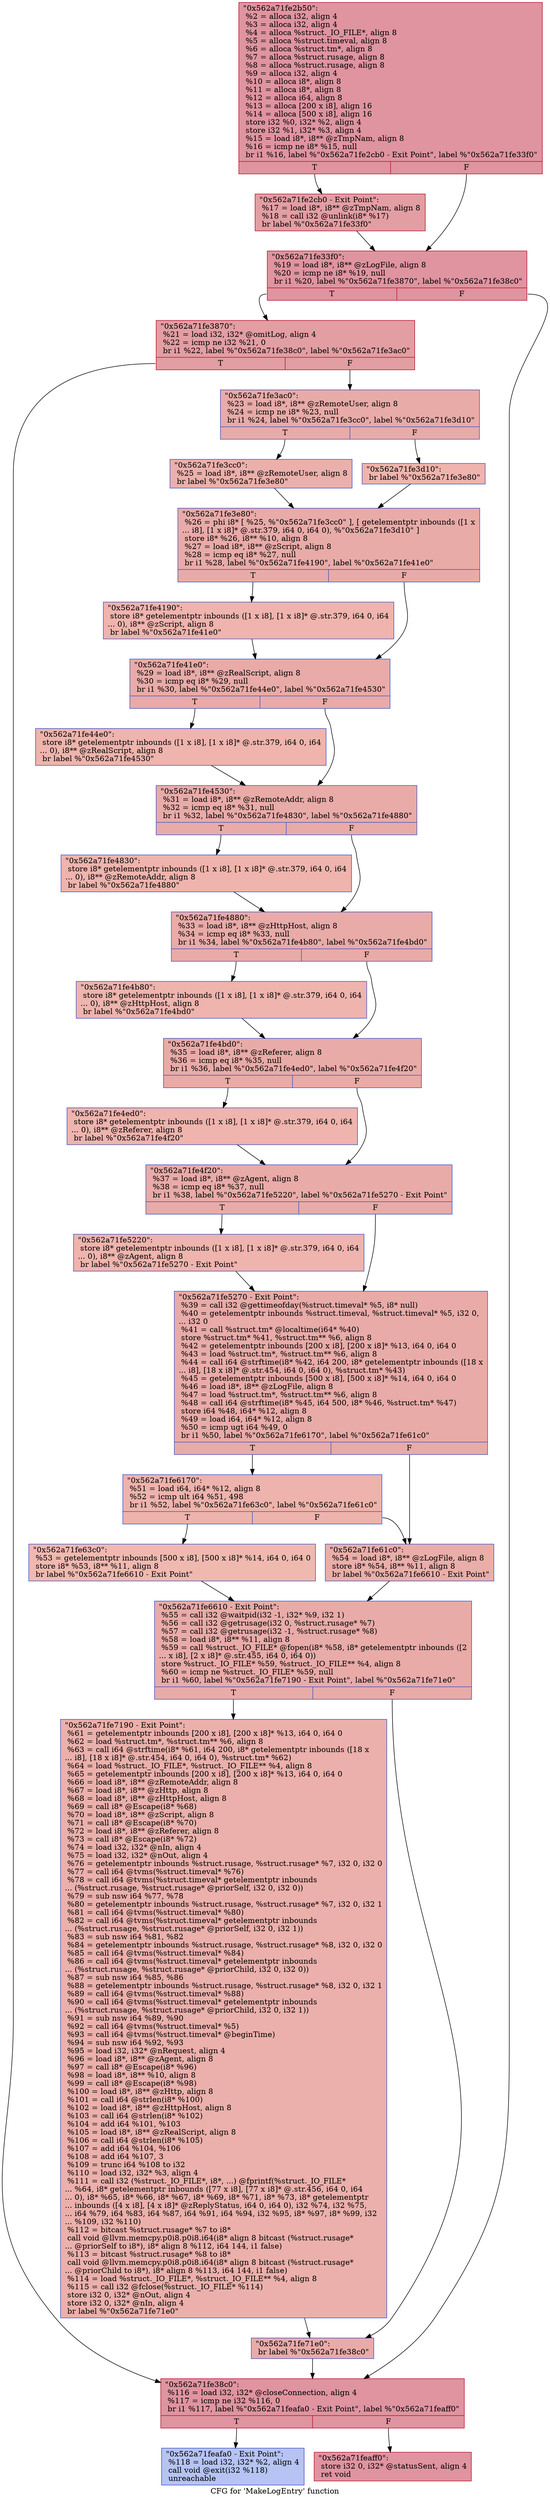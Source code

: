 digraph "CFG for 'MakeLogEntry' function" {
	label="CFG for 'MakeLogEntry' function";

	Node0x562a71fe2b50 [shape=record,color="#b70d28ff", style=filled, fillcolor="#b70d2870",label="{\"0x562a71fe2b50\":\l  %2 = alloca i32, align 4\l  %3 = alloca i32, align 4\l  %4 = alloca %struct._IO_FILE*, align 8\l  %5 = alloca %struct.timeval, align 8\l  %6 = alloca %struct.tm*, align 8\l  %7 = alloca %struct.rusage, align 8\l  %8 = alloca %struct.rusage, align 8\l  %9 = alloca i32, align 4\l  %10 = alloca i8*, align 8\l  %11 = alloca i8*, align 8\l  %12 = alloca i64, align 8\l  %13 = alloca [200 x i8], align 16\l  %14 = alloca [500 x i8], align 16\l  store i32 %0, i32* %2, align 4\l  store i32 %1, i32* %3, align 4\l  %15 = load i8*, i8** @zTmpNam, align 8\l  %16 = icmp ne i8* %15, null\l  br i1 %16, label %\"0x562a71fe2cb0 - Exit Point\", label %\"0x562a71fe33f0\"\l|{<s0>T|<s1>F}}"];
	Node0x562a71fe2b50:s0 -> Node0x562a71fe2cb0;
	Node0x562a71fe2b50:s1 -> Node0x562a71fe33f0;
	Node0x562a71fe2cb0 [shape=record,color="#b70d28ff", style=filled, fillcolor="#be242e70",label="{\"0x562a71fe2cb0 - Exit Point\":                    \l  %17 = load i8*, i8** @zTmpNam, align 8\l  %18 = call i32 @unlink(i8* %17)\l  br label %\"0x562a71fe33f0\"\l}"];
	Node0x562a71fe2cb0 -> Node0x562a71fe33f0;
	Node0x562a71fe33f0 [shape=record,color="#b70d28ff", style=filled, fillcolor="#b70d2870",label="{\"0x562a71fe33f0\":                                 \l  %19 = load i8*, i8** @zLogFile, align 8\l  %20 = icmp ne i8* %19, null\l  br i1 %20, label %\"0x562a71fe3870\", label %\"0x562a71fe38c0\"\l|{<s0>T|<s1>F}}"];
	Node0x562a71fe33f0:s0 -> Node0x562a71fe3870;
	Node0x562a71fe33f0:s1 -> Node0x562a71fe38c0;
	Node0x562a71fe3870 [shape=record,color="#b70d28ff", style=filled, fillcolor="#be242e70",label="{\"0x562a71fe3870\":                                 \l  %21 = load i32, i32* @omitLog, align 4\l  %22 = icmp ne i32 %21, 0\l  br i1 %22, label %\"0x562a71fe38c0\", label %\"0x562a71fe3ac0\"\l|{<s0>T|<s1>F}}"];
	Node0x562a71fe3870:s0 -> Node0x562a71fe38c0;
	Node0x562a71fe3870:s1 -> Node0x562a71fe3ac0;
	Node0x562a71fe3ac0 [shape=record,color="#3d50c3ff", style=filled, fillcolor="#cc403a70",label="{\"0x562a71fe3ac0\":                                 \l  %23 = load i8*, i8** @zRemoteUser, align 8\l  %24 = icmp ne i8* %23, null\l  br i1 %24, label %\"0x562a71fe3cc0\", label %\"0x562a71fe3d10\"\l|{<s0>T|<s1>F}}"];
	Node0x562a71fe3ac0:s0 -> Node0x562a71fe3cc0;
	Node0x562a71fe3ac0:s1 -> Node0x562a71fe3d10;
	Node0x562a71fe3cc0 [shape=record,color="#3d50c3ff", style=filled, fillcolor="#d24b4070",label="{\"0x562a71fe3cc0\":                                 \l  %25 = load i8*, i8** @zRemoteUser, align 8\l  br label %\"0x562a71fe3e80\"\l}"];
	Node0x562a71fe3cc0 -> Node0x562a71fe3e80;
	Node0x562a71fe3d10 [shape=record,color="#3d50c3ff", style=filled, fillcolor="#d8564670",label="{\"0x562a71fe3d10\":                                 \l  br label %\"0x562a71fe3e80\"\l}"];
	Node0x562a71fe3d10 -> Node0x562a71fe3e80;
	Node0x562a71fe3e80 [shape=record,color="#3d50c3ff", style=filled, fillcolor="#cc403a70",label="{\"0x562a71fe3e80\":                                 \l  %26 = phi i8* [ %25, %\"0x562a71fe3cc0\" ], [ getelementptr inbounds ([1 x\l... i8], [1 x i8]* @.str.379, i64 0, i64 0), %\"0x562a71fe3d10\" ]\l  store i8* %26, i8** %10, align 8\l  %27 = load i8*, i8** @zScript, align 8\l  %28 = icmp eq i8* %27, null\l  br i1 %28, label %\"0x562a71fe4190\", label %\"0x562a71fe41e0\"\l|{<s0>T|<s1>F}}"];
	Node0x562a71fe3e80:s0 -> Node0x562a71fe4190;
	Node0x562a71fe3e80:s1 -> Node0x562a71fe41e0;
	Node0x562a71fe4190 [shape=record,color="#3d50c3ff", style=filled, fillcolor="#d8564670",label="{\"0x562a71fe4190\":                                 \l  store i8* getelementptr inbounds ([1 x i8], [1 x i8]* @.str.379, i64 0, i64\l... 0), i8** @zScript, align 8\l  br label %\"0x562a71fe41e0\"\l}"];
	Node0x562a71fe4190 -> Node0x562a71fe41e0;
	Node0x562a71fe41e0 [shape=record,color="#3d50c3ff", style=filled, fillcolor="#cc403a70",label="{\"0x562a71fe41e0\":                                 \l  %29 = load i8*, i8** @zRealScript, align 8\l  %30 = icmp eq i8* %29, null\l  br i1 %30, label %\"0x562a71fe44e0\", label %\"0x562a71fe4530\"\l|{<s0>T|<s1>F}}"];
	Node0x562a71fe41e0:s0 -> Node0x562a71fe44e0;
	Node0x562a71fe41e0:s1 -> Node0x562a71fe4530;
	Node0x562a71fe44e0 [shape=record,color="#3d50c3ff", style=filled, fillcolor="#d8564670",label="{\"0x562a71fe44e0\":                                 \l  store i8* getelementptr inbounds ([1 x i8], [1 x i8]* @.str.379, i64 0, i64\l... 0), i8** @zRealScript, align 8\l  br label %\"0x562a71fe4530\"\l}"];
	Node0x562a71fe44e0 -> Node0x562a71fe4530;
	Node0x562a71fe4530 [shape=record,color="#3d50c3ff", style=filled, fillcolor="#cc403a70",label="{\"0x562a71fe4530\":                                 \l  %31 = load i8*, i8** @zRemoteAddr, align 8\l  %32 = icmp eq i8* %31, null\l  br i1 %32, label %\"0x562a71fe4830\", label %\"0x562a71fe4880\"\l|{<s0>T|<s1>F}}"];
	Node0x562a71fe4530:s0 -> Node0x562a71fe4830;
	Node0x562a71fe4530:s1 -> Node0x562a71fe4880;
	Node0x562a71fe4830 [shape=record,color="#3d50c3ff", style=filled, fillcolor="#d8564670",label="{\"0x562a71fe4830\":                                 \l  store i8* getelementptr inbounds ([1 x i8], [1 x i8]* @.str.379, i64 0, i64\l... 0), i8** @zRemoteAddr, align 8\l  br label %\"0x562a71fe4880\"\l}"];
	Node0x562a71fe4830 -> Node0x562a71fe4880;
	Node0x562a71fe4880 [shape=record,color="#3d50c3ff", style=filled, fillcolor="#cc403a70",label="{\"0x562a71fe4880\":                                 \l  %33 = load i8*, i8** @zHttpHost, align 8\l  %34 = icmp eq i8* %33, null\l  br i1 %34, label %\"0x562a71fe4b80\", label %\"0x562a71fe4bd0\"\l|{<s0>T|<s1>F}}"];
	Node0x562a71fe4880:s0 -> Node0x562a71fe4b80;
	Node0x562a71fe4880:s1 -> Node0x562a71fe4bd0;
	Node0x562a71fe4b80 [shape=record,color="#3d50c3ff", style=filled, fillcolor="#d8564670",label="{\"0x562a71fe4b80\":                                 \l  store i8* getelementptr inbounds ([1 x i8], [1 x i8]* @.str.379, i64 0, i64\l... 0), i8** @zHttpHost, align 8\l  br label %\"0x562a71fe4bd0\"\l}"];
	Node0x562a71fe4b80 -> Node0x562a71fe4bd0;
	Node0x562a71fe4bd0 [shape=record,color="#3d50c3ff", style=filled, fillcolor="#cc403a70",label="{\"0x562a71fe4bd0\":                                 \l  %35 = load i8*, i8** @zReferer, align 8\l  %36 = icmp eq i8* %35, null\l  br i1 %36, label %\"0x562a71fe4ed0\", label %\"0x562a71fe4f20\"\l|{<s0>T|<s1>F}}"];
	Node0x562a71fe4bd0:s0 -> Node0x562a71fe4ed0;
	Node0x562a71fe4bd0:s1 -> Node0x562a71fe4f20;
	Node0x562a71fe4ed0 [shape=record,color="#3d50c3ff", style=filled, fillcolor="#d8564670",label="{\"0x562a71fe4ed0\":                                 \l  store i8* getelementptr inbounds ([1 x i8], [1 x i8]* @.str.379, i64 0, i64\l... 0), i8** @zReferer, align 8\l  br label %\"0x562a71fe4f20\"\l}"];
	Node0x562a71fe4ed0 -> Node0x562a71fe4f20;
	Node0x562a71fe4f20 [shape=record,color="#3d50c3ff", style=filled, fillcolor="#cc403a70",label="{\"0x562a71fe4f20\":                                 \l  %37 = load i8*, i8** @zAgent, align 8\l  %38 = icmp eq i8* %37, null\l  br i1 %38, label %\"0x562a71fe5220\", label %\"0x562a71fe5270 - Exit Point\"\l|{<s0>T|<s1>F}}"];
	Node0x562a71fe4f20:s0 -> Node0x562a71fe5220;
	Node0x562a71fe4f20:s1 -> Node0x562a71fe5270;
	Node0x562a71fe5220 [shape=record,color="#3d50c3ff", style=filled, fillcolor="#d8564670",label="{\"0x562a71fe5220\":                                 \l  store i8* getelementptr inbounds ([1 x i8], [1 x i8]* @.str.379, i64 0, i64\l... 0), i8** @zAgent, align 8\l  br label %\"0x562a71fe5270 - Exit Point\"\l}"];
	Node0x562a71fe5220 -> Node0x562a71fe5270;
	Node0x562a71fe5270 [shape=record,color="#3d50c3ff", style=filled, fillcolor="#cc403a70",label="{\"0x562a71fe5270 - Exit Point\":                    \l  %39 = call i32 @gettimeofday(%struct.timeval* %5, i8* null)\l  %40 = getelementptr inbounds %struct.timeval, %struct.timeval* %5, i32 0,\l... i32 0\l  %41 = call %struct.tm* @localtime(i64* %40)\l  store %struct.tm* %41, %struct.tm** %6, align 8\l  %42 = getelementptr inbounds [200 x i8], [200 x i8]* %13, i64 0, i64 0\l  %43 = load %struct.tm*, %struct.tm** %6, align 8\l  %44 = call i64 @strftime(i8* %42, i64 200, i8* getelementptr inbounds ([18 x\l... i8], [18 x i8]* @.str.454, i64 0, i64 0), %struct.tm* %43)\l  %45 = getelementptr inbounds [500 x i8], [500 x i8]* %14, i64 0, i64 0\l  %46 = load i8*, i8** @zLogFile, align 8\l  %47 = load %struct.tm*, %struct.tm** %6, align 8\l  %48 = call i64 @strftime(i8* %45, i64 500, i8* %46, %struct.tm* %47)\l  store i64 %48, i64* %12, align 8\l  %49 = load i64, i64* %12, align 8\l  %50 = icmp ugt i64 %49, 0\l  br i1 %50, label %\"0x562a71fe6170\", label %\"0x562a71fe61c0\"\l|{<s0>T|<s1>F}}"];
	Node0x562a71fe5270:s0 -> Node0x562a71fe6170;
	Node0x562a71fe5270:s1 -> Node0x562a71fe61c0;
	Node0x562a71fe6170 [shape=record,color="#3d50c3ff", style=filled, fillcolor="#d6524470",label="{\"0x562a71fe6170\":                                 \l  %51 = load i64, i64* %12, align 8\l  %52 = icmp ult i64 %51, 498\l  br i1 %52, label %\"0x562a71fe63c0\", label %\"0x562a71fe61c0\"\l|{<s0>T|<s1>F}}"];
	Node0x562a71fe6170:s0 -> Node0x562a71fe63c0;
	Node0x562a71fe6170:s1 -> Node0x562a71fe61c0;
	Node0x562a71fe63c0 [shape=record,color="#3d50c3ff", style=filled, fillcolor="#de614d70",label="{\"0x562a71fe63c0\":                                 \l  %53 = getelementptr inbounds [500 x i8], [500 x i8]* %14, i64 0, i64 0\l  store i8* %53, i8** %11, align 8\l  br label %\"0x562a71fe6610 - Exit Point\"\l}"];
	Node0x562a71fe63c0 -> Node0x562a71fe6610;
	Node0x562a71fe61c0 [shape=record,color="#3d50c3ff", style=filled, fillcolor="#d0473d70",label="{\"0x562a71fe61c0\":                                 \l  %54 = load i8*, i8** @zLogFile, align 8\l  store i8* %54, i8** %11, align 8\l  br label %\"0x562a71fe6610 - Exit Point\"\l}"];
	Node0x562a71fe61c0 -> Node0x562a71fe6610;
	Node0x562a71fe6610 [shape=record,color="#3d50c3ff", style=filled, fillcolor="#cc403a70",label="{\"0x562a71fe6610 - Exit Point\":                    \l  %55 = call i32 @waitpid(i32 -1, i32* %9, i32 1)\l  %56 = call i32 @getrusage(i32 0, %struct.rusage* %7)\l  %57 = call i32 @getrusage(i32 -1, %struct.rusage* %8)\l  %58 = load i8*, i8** %11, align 8\l  %59 = call %struct._IO_FILE* @fopen(i8* %58, i8* getelementptr inbounds ([2\l... x i8], [2 x i8]* @.str.455, i64 0, i64 0))\l  store %struct._IO_FILE* %59, %struct._IO_FILE** %4, align 8\l  %60 = icmp ne %struct._IO_FILE* %59, null\l  br i1 %60, label %\"0x562a71fe7190 - Exit Point\", label %\"0x562a71fe71e0\"\l|{<s0>T|<s1>F}}"];
	Node0x562a71fe6610:s0 -> Node0x562a71fe7190;
	Node0x562a71fe6610:s1 -> Node0x562a71fe71e0;
	Node0x562a71fe7190 [shape=record,color="#3d50c3ff", style=filled, fillcolor="#d24b4070",label="{\"0x562a71fe7190 - Exit Point\":                    \l  %61 = getelementptr inbounds [200 x i8], [200 x i8]* %13, i64 0, i64 0\l  %62 = load %struct.tm*, %struct.tm** %6, align 8\l  %63 = call i64 @strftime(i8* %61, i64 200, i8* getelementptr inbounds ([18 x\l... i8], [18 x i8]* @.str.454, i64 0, i64 0), %struct.tm* %62)\l  %64 = load %struct._IO_FILE*, %struct._IO_FILE** %4, align 8\l  %65 = getelementptr inbounds [200 x i8], [200 x i8]* %13, i64 0, i64 0\l  %66 = load i8*, i8** @zRemoteAddr, align 8\l  %67 = load i8*, i8** @zHttp, align 8\l  %68 = load i8*, i8** @zHttpHost, align 8\l  %69 = call i8* @Escape(i8* %68)\l  %70 = load i8*, i8** @zScript, align 8\l  %71 = call i8* @Escape(i8* %70)\l  %72 = load i8*, i8** @zReferer, align 8\l  %73 = call i8* @Escape(i8* %72)\l  %74 = load i32, i32* @nIn, align 4\l  %75 = load i32, i32* @nOut, align 4\l  %76 = getelementptr inbounds %struct.rusage, %struct.rusage* %7, i32 0, i32 0\l  %77 = call i64 @tvms(%struct.timeval* %76)\l  %78 = call i64 @tvms(%struct.timeval* getelementptr inbounds\l... (%struct.rusage, %struct.rusage* @priorSelf, i32 0, i32 0))\l  %79 = sub nsw i64 %77, %78\l  %80 = getelementptr inbounds %struct.rusage, %struct.rusage* %7, i32 0, i32 1\l  %81 = call i64 @tvms(%struct.timeval* %80)\l  %82 = call i64 @tvms(%struct.timeval* getelementptr inbounds\l... (%struct.rusage, %struct.rusage* @priorSelf, i32 0, i32 1))\l  %83 = sub nsw i64 %81, %82\l  %84 = getelementptr inbounds %struct.rusage, %struct.rusage* %8, i32 0, i32 0\l  %85 = call i64 @tvms(%struct.timeval* %84)\l  %86 = call i64 @tvms(%struct.timeval* getelementptr inbounds\l... (%struct.rusage, %struct.rusage* @priorChild, i32 0, i32 0))\l  %87 = sub nsw i64 %85, %86\l  %88 = getelementptr inbounds %struct.rusage, %struct.rusage* %8, i32 0, i32 1\l  %89 = call i64 @tvms(%struct.timeval* %88)\l  %90 = call i64 @tvms(%struct.timeval* getelementptr inbounds\l... (%struct.rusage, %struct.rusage* @priorChild, i32 0, i32 1))\l  %91 = sub nsw i64 %89, %90\l  %92 = call i64 @tvms(%struct.timeval* %5)\l  %93 = call i64 @tvms(%struct.timeval* @beginTime)\l  %94 = sub nsw i64 %92, %93\l  %95 = load i32, i32* @nRequest, align 4\l  %96 = load i8*, i8** @zAgent, align 8\l  %97 = call i8* @Escape(i8* %96)\l  %98 = load i8*, i8** %10, align 8\l  %99 = call i8* @Escape(i8* %98)\l  %100 = load i8*, i8** @zHttp, align 8\l  %101 = call i64 @strlen(i8* %100)\l  %102 = load i8*, i8** @zHttpHost, align 8\l  %103 = call i64 @strlen(i8* %102)\l  %104 = add i64 %101, %103\l  %105 = load i8*, i8** @zRealScript, align 8\l  %106 = call i64 @strlen(i8* %105)\l  %107 = add i64 %104, %106\l  %108 = add i64 %107, 3\l  %109 = trunc i64 %108 to i32\l  %110 = load i32, i32* %3, align 4\l  %111 = call i32 (%struct._IO_FILE*, i8*, ...) @fprintf(%struct._IO_FILE*\l... %64, i8* getelementptr inbounds ([77 x i8], [77 x i8]* @.str.456, i64 0, i64\l... 0), i8* %65, i8* %66, i8* %67, i8* %69, i8* %71, i8* %73, i8* getelementptr\l... inbounds ([4 x i8], [4 x i8]* @zReplyStatus, i64 0, i64 0), i32 %74, i32 %75,\l... i64 %79, i64 %83, i64 %87, i64 %91, i64 %94, i32 %95, i8* %97, i8* %99, i32\l... %109, i32 %110)\l  %112 = bitcast %struct.rusage* %7 to i8*\l  call void @llvm.memcpy.p0i8.p0i8.i64(i8* align 8 bitcast (%struct.rusage*\l... @priorSelf to i8*), i8* align 8 %112, i64 144, i1 false)\l  %113 = bitcast %struct.rusage* %8 to i8*\l  call void @llvm.memcpy.p0i8.p0i8.i64(i8* align 8 bitcast (%struct.rusage*\l... @priorChild to i8*), i8* align 8 %113, i64 144, i1 false)\l  %114 = load %struct._IO_FILE*, %struct._IO_FILE** %4, align 8\l  %115 = call i32 @fclose(%struct._IO_FILE* %114)\l  store i32 0, i32* @nOut, align 4\l  store i32 0, i32* @nIn, align 4\l  br label %\"0x562a71fe71e0\"\l}"];
	Node0x562a71fe7190 -> Node0x562a71fe71e0;
	Node0x562a71fe71e0 [shape=record,color="#3d50c3ff", style=filled, fillcolor="#cc403a70",label="{\"0x562a71fe71e0\":                                 \l  br label %\"0x562a71fe38c0\"\l}"];
	Node0x562a71fe71e0 -> Node0x562a71fe38c0;
	Node0x562a71fe38c0 [shape=record,color="#b70d28ff", style=filled, fillcolor="#b70d2870",label="{\"0x562a71fe38c0\":                                 \l  %116 = load i32, i32* @closeConnection, align 4\l  %117 = icmp ne i32 %116, 0\l  br i1 %117, label %\"0x562a71feafa0 - Exit Point\", label %\"0x562a71feaff0\"\l|{<s0>T|<s1>F}}"];
	Node0x562a71fe38c0:s0 -> Node0x562a71feafa0;
	Node0x562a71fe38c0:s1 -> Node0x562a71feaff0;
	Node0x562a71feafa0 [shape=record,color="#3d50c3ff", style=filled, fillcolor="#5977e370",label="{\"0x562a71feafa0 - Exit Point\":                    \l  %118 = load i32, i32* %2, align 4\l  call void @exit(i32 %118)\l  unreachable\l}"];
	Node0x562a71feaff0 [shape=record,color="#b70d28ff", style=filled, fillcolor="#b70d2870",label="{\"0x562a71feaff0\":                                 \l  store i32 0, i32* @statusSent, align 4\l  ret void\l}"];
}
